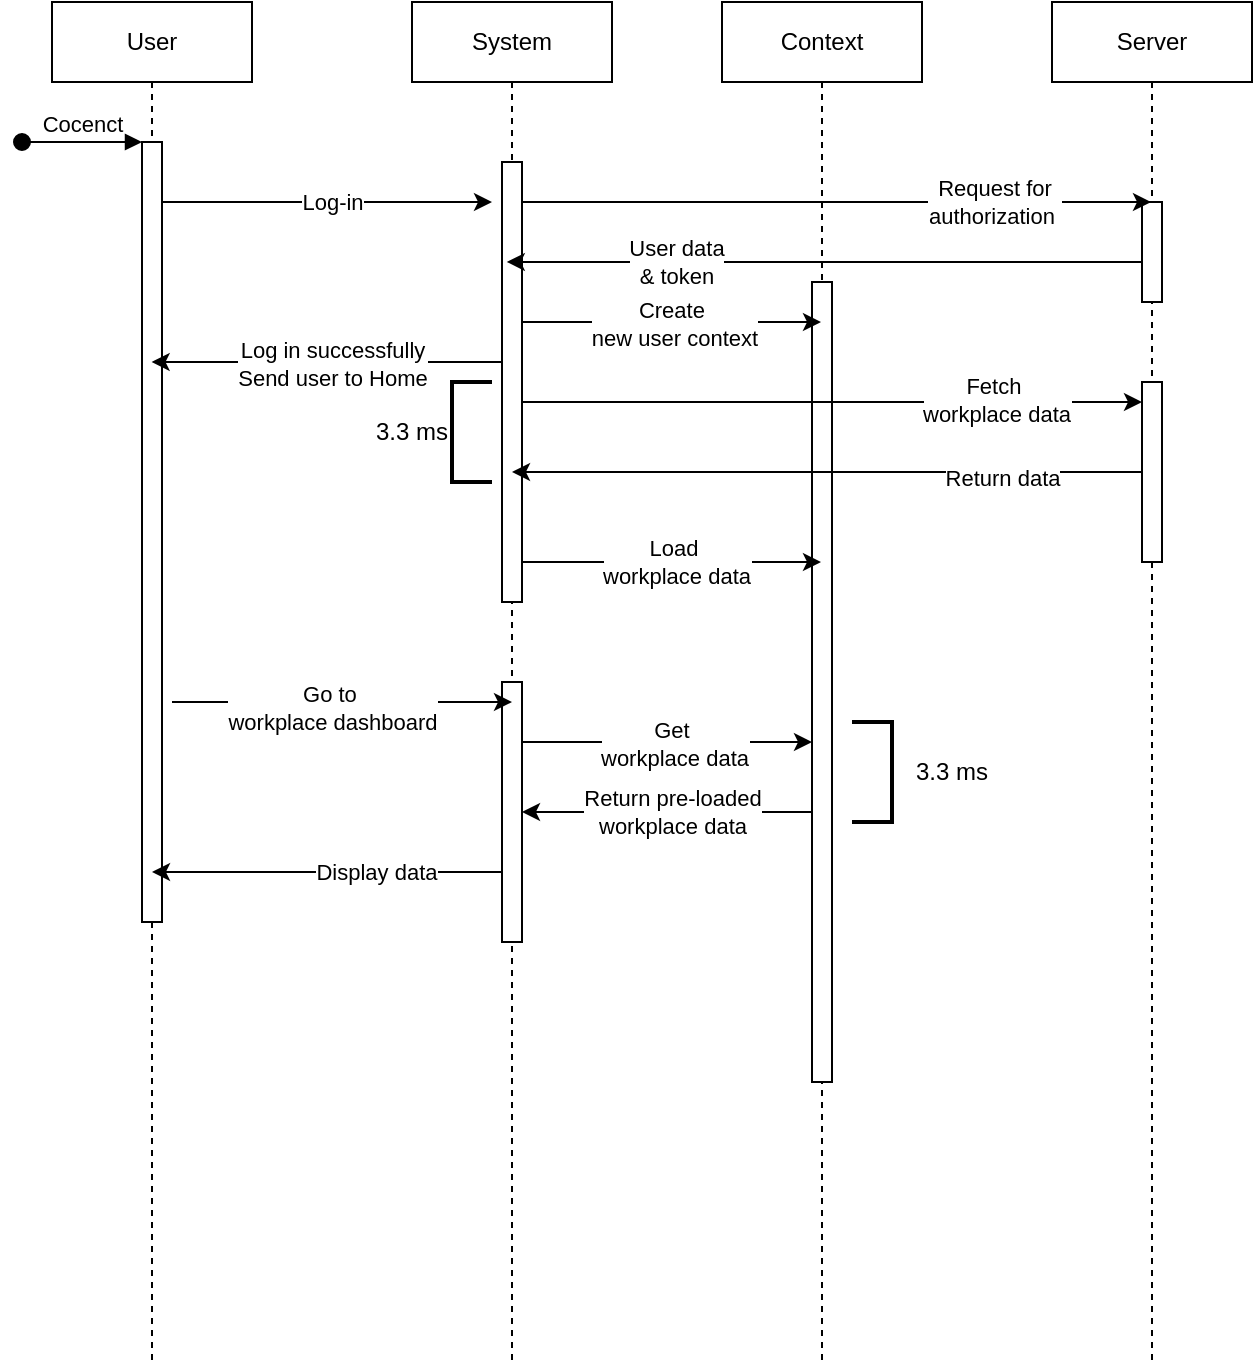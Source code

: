 <mxfile version="24.8.6">
  <diagram name="Page-1" id="2YBvvXClWsGukQMizWep">
    <mxGraphModel dx="1072" dy="602" grid="1" gridSize="10" guides="1" tooltips="1" connect="1" arrows="1" fold="1" page="1" pageScale="1" pageWidth="850" pageHeight="1100" math="0" shadow="0">
      <root>
        <mxCell id="0" />
        <mxCell id="1" parent="0" />
        <mxCell id="aM9ryv3xv72pqoxQDRHE-1" value="User" style="shape=umlLifeline;perimeter=lifelinePerimeter;whiteSpace=wrap;html=1;container=0;dropTarget=0;collapsible=0;recursiveResize=0;outlineConnect=0;portConstraint=eastwest;newEdgeStyle={&quot;edgeStyle&quot;:&quot;elbowEdgeStyle&quot;,&quot;elbow&quot;:&quot;vertical&quot;,&quot;curved&quot;:0,&quot;rounded&quot;:0};" parent="1" vertex="1">
          <mxGeometry x="40" y="40" width="100" height="680" as="geometry" />
        </mxCell>
        <mxCell id="aM9ryv3xv72pqoxQDRHE-2" value="" style="html=1;points=[];perimeter=orthogonalPerimeter;outlineConnect=0;targetShapes=umlLifeline;portConstraint=eastwest;newEdgeStyle={&quot;edgeStyle&quot;:&quot;elbowEdgeStyle&quot;,&quot;elbow&quot;:&quot;vertical&quot;,&quot;curved&quot;:0,&quot;rounded&quot;:0};" parent="aM9ryv3xv72pqoxQDRHE-1" vertex="1">
          <mxGeometry x="45" y="70" width="10" height="390" as="geometry" />
        </mxCell>
        <mxCell id="aM9ryv3xv72pqoxQDRHE-3" value="Cocenct" style="html=1;verticalAlign=bottom;startArrow=oval;endArrow=block;startSize=8;edgeStyle=elbowEdgeStyle;elbow=vertical;curved=0;rounded=0;" parent="aM9ryv3xv72pqoxQDRHE-1" target="aM9ryv3xv72pqoxQDRHE-2" edge="1">
          <mxGeometry relative="1" as="geometry">
            <mxPoint x="-15" y="70" as="sourcePoint" />
          </mxGeometry>
        </mxCell>
        <mxCell id="aM9ryv3xv72pqoxQDRHE-5" value="System" style="shape=umlLifeline;perimeter=lifelinePerimeter;whiteSpace=wrap;html=1;container=0;dropTarget=0;collapsible=0;recursiveResize=0;outlineConnect=0;portConstraint=eastwest;newEdgeStyle={&quot;edgeStyle&quot;:&quot;elbowEdgeStyle&quot;,&quot;elbow&quot;:&quot;vertical&quot;,&quot;curved&quot;:0,&quot;rounded&quot;:0};" parent="1" vertex="1">
          <mxGeometry x="220" y="40" width="100" height="680" as="geometry" />
        </mxCell>
        <mxCell id="aM9ryv3xv72pqoxQDRHE-6" value="" style="html=1;points=[];perimeter=orthogonalPerimeter;outlineConnect=0;targetShapes=umlLifeline;portConstraint=eastwest;newEdgeStyle={&quot;edgeStyle&quot;:&quot;elbowEdgeStyle&quot;,&quot;elbow&quot;:&quot;vertical&quot;,&quot;curved&quot;:0,&quot;rounded&quot;:0};" parent="aM9ryv3xv72pqoxQDRHE-5" vertex="1">
          <mxGeometry x="45" y="80" width="10" height="220" as="geometry" />
        </mxCell>
        <mxCell id="6auAk1BXHR18GFkYBAf2-18" value="" style="html=1;points=[];perimeter=orthogonalPerimeter;outlineConnect=0;targetShapes=umlLifeline;portConstraint=eastwest;newEdgeStyle={&quot;edgeStyle&quot;:&quot;elbowEdgeStyle&quot;,&quot;elbow&quot;:&quot;vertical&quot;,&quot;curved&quot;:0,&quot;rounded&quot;:0};" vertex="1" parent="aM9ryv3xv72pqoxQDRHE-5">
          <mxGeometry x="45" y="340" width="10" height="130" as="geometry" />
        </mxCell>
        <mxCell id="6auAk1BXHR18GFkYBAf2-1" value="Context" style="shape=umlLifeline;perimeter=lifelinePerimeter;whiteSpace=wrap;html=1;container=0;dropTarget=0;collapsible=0;recursiveResize=0;outlineConnect=0;portConstraint=eastwest;newEdgeStyle={&quot;edgeStyle&quot;:&quot;elbowEdgeStyle&quot;,&quot;elbow&quot;:&quot;vertical&quot;,&quot;curved&quot;:0,&quot;rounded&quot;:0};" vertex="1" parent="1">
          <mxGeometry x="375" y="40" width="100" height="680" as="geometry" />
        </mxCell>
        <mxCell id="6auAk1BXHR18GFkYBAf2-2" value="" style="html=1;points=[];perimeter=orthogonalPerimeter;outlineConnect=0;targetShapes=umlLifeline;portConstraint=eastwest;newEdgeStyle={&quot;edgeStyle&quot;:&quot;elbowEdgeStyle&quot;,&quot;elbow&quot;:&quot;vertical&quot;,&quot;curved&quot;:0,&quot;rounded&quot;:0};" vertex="1" parent="6auAk1BXHR18GFkYBAf2-1">
          <mxGeometry x="45" y="140" width="10" height="400" as="geometry" />
        </mxCell>
        <mxCell id="6auAk1BXHR18GFkYBAf2-3" style="edgeStyle=elbowEdgeStyle;rounded=0;orthogonalLoop=1;jettySize=auto;html=1;elbow=vertical;curved=0;" edge="1" parent="1">
          <mxGeometry relative="1" as="geometry">
            <mxPoint x="95" y="139.997" as="sourcePoint" />
            <mxPoint x="260" y="140" as="targetPoint" />
          </mxGeometry>
        </mxCell>
        <mxCell id="6auAk1BXHR18GFkYBAf2-4" value="Log-in" style="edgeLabel;html=1;align=center;verticalAlign=middle;resizable=0;points=[];" vertex="1" connectable="0" parent="6auAk1BXHR18GFkYBAf2-3">
          <mxGeometry x="-0.189" y="1" relative="1" as="geometry">
            <mxPoint x="18" y="1" as="offset" />
          </mxGeometry>
        </mxCell>
        <mxCell id="6auAk1BXHR18GFkYBAf2-5" value="Server" style="shape=umlLifeline;perimeter=lifelinePerimeter;whiteSpace=wrap;html=1;container=0;dropTarget=0;collapsible=0;recursiveResize=0;outlineConnect=0;portConstraint=eastwest;newEdgeStyle={&quot;edgeStyle&quot;:&quot;elbowEdgeStyle&quot;,&quot;elbow&quot;:&quot;vertical&quot;,&quot;curved&quot;:0,&quot;rounded&quot;:0};" vertex="1" parent="1">
          <mxGeometry x="540" y="40" width="100" height="680" as="geometry" />
        </mxCell>
        <mxCell id="6auAk1BXHR18GFkYBAf2-6" value="" style="html=1;points=[];perimeter=orthogonalPerimeter;outlineConnect=0;targetShapes=umlLifeline;portConstraint=eastwest;newEdgeStyle={&quot;edgeStyle&quot;:&quot;elbowEdgeStyle&quot;,&quot;elbow&quot;:&quot;vertical&quot;,&quot;curved&quot;:0,&quot;rounded&quot;:0};" vertex="1" parent="6auAk1BXHR18GFkYBAf2-5">
          <mxGeometry x="45" y="100" width="10" height="50" as="geometry" />
        </mxCell>
        <mxCell id="6auAk1BXHR18GFkYBAf2-22" value="" style="html=1;points=[];perimeter=orthogonalPerimeter;outlineConnect=0;targetShapes=umlLifeline;portConstraint=eastwest;newEdgeStyle={&quot;edgeStyle&quot;:&quot;elbowEdgeStyle&quot;,&quot;elbow&quot;:&quot;vertical&quot;,&quot;curved&quot;:0,&quot;rounded&quot;:0};" vertex="1" parent="6auAk1BXHR18GFkYBAf2-5">
          <mxGeometry x="45" y="190" width="10" height="90" as="geometry" />
        </mxCell>
        <mxCell id="6auAk1BXHR18GFkYBAf2-7" style="edgeStyle=elbowEdgeStyle;rounded=0;orthogonalLoop=1;jettySize=auto;html=1;elbow=vertical;curved=0;" edge="1" parent="1">
          <mxGeometry relative="1" as="geometry">
            <mxPoint x="275" y="139.997" as="sourcePoint" />
            <mxPoint x="589.5" y="139.997" as="targetPoint" />
          </mxGeometry>
        </mxCell>
        <mxCell id="6auAk1BXHR18GFkYBAf2-8" value="Request for&lt;div&gt;authorization&amp;nbsp;&lt;/div&gt;" style="edgeLabel;html=1;align=center;verticalAlign=middle;resizable=0;points=[];" vertex="1" connectable="0" parent="6auAk1BXHR18GFkYBAf2-7">
          <mxGeometry x="0.561" relative="1" as="geometry">
            <mxPoint x="-10" as="offset" />
          </mxGeometry>
        </mxCell>
        <mxCell id="6auAk1BXHR18GFkYBAf2-9" style="edgeStyle=elbowEdgeStyle;rounded=0;orthogonalLoop=1;jettySize=auto;html=1;elbow=vertical;curved=0;" edge="1" parent="1" source="6auAk1BXHR18GFkYBAf2-6">
          <mxGeometry relative="1" as="geometry">
            <mxPoint x="582.59" y="169.997" as="sourcePoint" />
            <mxPoint x="267.4" y="169.997" as="targetPoint" />
          </mxGeometry>
        </mxCell>
        <mxCell id="6auAk1BXHR18GFkYBAf2-10" value="User data&lt;div&gt;&amp;amp; token&lt;/div&gt;" style="edgeLabel;html=1;align=center;verticalAlign=middle;resizable=0;points=[];" vertex="1" connectable="0" parent="6auAk1BXHR18GFkYBAf2-9">
          <mxGeometry x="0.581" relative="1" as="geometry">
            <mxPoint x="18" as="offset" />
          </mxGeometry>
        </mxCell>
        <mxCell id="6auAk1BXHR18GFkYBAf2-11" style="edgeStyle=elbowEdgeStyle;rounded=0;orthogonalLoop=1;jettySize=auto;html=1;elbow=vertical;curved=0;" edge="1" parent="1">
          <mxGeometry relative="1" as="geometry">
            <mxPoint x="275" y="199.997" as="sourcePoint" />
            <mxPoint x="424.5" y="199.997" as="targetPoint" />
          </mxGeometry>
        </mxCell>
        <mxCell id="6auAk1BXHR18GFkYBAf2-12" value="Create&amp;nbsp;&lt;div&gt;new user context&lt;/div&gt;" style="edgeLabel;html=1;align=center;verticalAlign=middle;resizable=0;points=[];" vertex="1" connectable="0" parent="6auAk1BXHR18GFkYBAf2-11">
          <mxGeometry x="-0.152" y="-1" relative="1" as="geometry">
            <mxPoint x="12" as="offset" />
          </mxGeometry>
        </mxCell>
        <mxCell id="6auAk1BXHR18GFkYBAf2-13" style="edgeStyle=elbowEdgeStyle;rounded=0;orthogonalLoop=1;jettySize=auto;html=1;elbow=horizontal;curved=0;" edge="1" parent="1">
          <mxGeometry relative="1" as="geometry">
            <mxPoint x="265" y="219.997" as="sourcePoint" />
            <mxPoint x="89.81" y="219.997" as="targetPoint" />
          </mxGeometry>
        </mxCell>
        <mxCell id="6auAk1BXHR18GFkYBAf2-17" value="Log in successfully&lt;div&gt;Send user to Home&lt;/div&gt;" style="edgeLabel;html=1;align=center;verticalAlign=middle;resizable=0;points=[];" vertex="1" connectable="0" parent="6auAk1BXHR18GFkYBAf2-13">
          <mxGeometry x="0.107" y="1" relative="1" as="geometry">
            <mxPoint x="12" as="offset" />
          </mxGeometry>
        </mxCell>
        <mxCell id="6auAk1BXHR18GFkYBAf2-19" style="edgeStyle=elbowEdgeStyle;rounded=0;orthogonalLoop=1;jettySize=auto;html=1;elbow=vertical;curved=0;" edge="1" parent="1">
          <mxGeometry relative="1" as="geometry">
            <mxPoint x="100" y="389.997" as="sourcePoint" />
            <mxPoint x="270" y="389.997" as="targetPoint" />
          </mxGeometry>
        </mxCell>
        <mxCell id="6auAk1BXHR18GFkYBAf2-20" value="Go to&amp;nbsp;&lt;div&gt;workplace dashboard&lt;/div&gt;" style="edgeLabel;html=1;align=center;verticalAlign=middle;resizable=0;points=[];" vertex="1" connectable="0" parent="6auAk1BXHR18GFkYBAf2-19">
          <mxGeometry x="0.593" y="-3" relative="1" as="geometry">
            <mxPoint x="-56" as="offset" />
          </mxGeometry>
        </mxCell>
        <mxCell id="6auAk1BXHR18GFkYBAf2-23" style="edgeStyle=elbowEdgeStyle;rounded=0;orthogonalLoop=1;jettySize=auto;html=1;elbow=horizontal;curved=0;" edge="1" parent="1" source="aM9ryv3xv72pqoxQDRHE-6" target="6auAk1BXHR18GFkYBAf2-22">
          <mxGeometry relative="1" as="geometry">
            <Array as="points">
              <mxPoint x="480" y="240" />
            </Array>
          </mxGeometry>
        </mxCell>
        <mxCell id="6auAk1BXHR18GFkYBAf2-24" value="Fetch&amp;nbsp;&lt;div&gt;workplace data&lt;/div&gt;" style="edgeLabel;html=1;align=center;verticalAlign=middle;resizable=0;points=[];" vertex="1" connectable="0" parent="6auAk1BXHR18GFkYBAf2-23">
          <mxGeometry x="0.53" y="1" relative="1" as="geometry">
            <mxPoint as="offset" />
          </mxGeometry>
        </mxCell>
        <mxCell id="6auAk1BXHR18GFkYBAf2-25" style="edgeStyle=elbowEdgeStyle;rounded=0;orthogonalLoop=1;jettySize=auto;html=1;elbow=vertical;curved=0;" edge="1" parent="1" source="6auAk1BXHR18GFkYBAf2-22" target="aM9ryv3xv72pqoxQDRHE-5">
          <mxGeometry relative="1" as="geometry" />
        </mxCell>
        <mxCell id="6auAk1BXHR18GFkYBAf2-26" value="Return data" style="edgeLabel;html=1;align=center;verticalAlign=middle;resizable=0;points=[];" vertex="1" connectable="0" parent="6auAk1BXHR18GFkYBAf2-25">
          <mxGeometry x="-0.555" y="3" relative="1" as="geometry">
            <mxPoint as="offset" />
          </mxGeometry>
        </mxCell>
        <mxCell id="6auAk1BXHR18GFkYBAf2-27" style="edgeStyle=elbowEdgeStyle;rounded=0;orthogonalLoop=1;jettySize=auto;html=1;elbow=vertical;curved=0;" edge="1" parent="1">
          <mxGeometry relative="1" as="geometry">
            <mxPoint x="275" y="320.004" as="sourcePoint" />
            <mxPoint x="424.5" y="320.004" as="targetPoint" />
          </mxGeometry>
        </mxCell>
        <mxCell id="6auAk1BXHR18GFkYBAf2-28" value="Load&amp;nbsp;&lt;div&gt;workplace data&lt;/div&gt;" style="edgeLabel;html=1;align=center;verticalAlign=middle;resizable=0;points=[];" vertex="1" connectable="0" parent="6auAk1BXHR18GFkYBAf2-27">
          <mxGeometry x="0.428" y="1" relative="1" as="geometry">
            <mxPoint x="-30" y="1" as="offset" />
          </mxGeometry>
        </mxCell>
        <mxCell id="6auAk1BXHR18GFkYBAf2-29" style="edgeStyle=elbowEdgeStyle;rounded=0;orthogonalLoop=1;jettySize=auto;html=1;elbow=vertical;curved=0;" edge="1" parent="1">
          <mxGeometry relative="1" as="geometry">
            <mxPoint x="275" y="409.997" as="sourcePoint" />
            <mxPoint x="420" y="409.997" as="targetPoint" />
          </mxGeometry>
        </mxCell>
        <mxCell id="6auAk1BXHR18GFkYBAf2-30" value="Get&amp;nbsp;&lt;div&gt;workplace data&lt;/div&gt;" style="edgeLabel;html=1;align=center;verticalAlign=middle;resizable=0;points=[];" vertex="1" connectable="0" parent="6auAk1BXHR18GFkYBAf2-29">
          <mxGeometry x="0.386" y="-1" relative="1" as="geometry">
            <mxPoint x="-25" as="offset" />
          </mxGeometry>
        </mxCell>
        <mxCell id="6auAk1BXHR18GFkYBAf2-31" style="edgeStyle=elbowEdgeStyle;rounded=0;orthogonalLoop=1;jettySize=auto;html=1;elbow=vertical;curved=0;" edge="1" parent="1" source="6auAk1BXHR18GFkYBAf2-2" target="6auAk1BXHR18GFkYBAf2-18">
          <mxGeometry relative="1" as="geometry" />
        </mxCell>
        <mxCell id="6auAk1BXHR18GFkYBAf2-32" value="Return pre-loaded&lt;div&gt;workplace data&lt;/div&gt;" style="edgeLabel;html=1;align=center;verticalAlign=middle;resizable=0;points=[];" vertex="1" connectable="0" parent="6auAk1BXHR18GFkYBAf2-31">
          <mxGeometry x="0.431" y="1" relative="1" as="geometry">
            <mxPoint x="33" y="-1" as="offset" />
          </mxGeometry>
        </mxCell>
        <mxCell id="6auAk1BXHR18GFkYBAf2-33" style="edgeStyle=elbowEdgeStyle;rounded=0;orthogonalLoop=1;jettySize=auto;html=1;elbow=vertical;curved=0;" edge="1" parent="1" target="aM9ryv3xv72pqoxQDRHE-1">
          <mxGeometry relative="1" as="geometry">
            <mxPoint x="265" y="450" as="sourcePoint" />
            <mxPoint x="89.81" y="450" as="targetPoint" />
            <Array as="points">
              <mxPoint x="140" y="475" />
            </Array>
          </mxGeometry>
        </mxCell>
        <mxCell id="6auAk1BXHR18GFkYBAf2-34" value="Display data" style="edgeLabel;html=1;align=center;verticalAlign=middle;resizable=0;points=[];" vertex="1" connectable="0" parent="6auAk1BXHR18GFkYBAf2-33">
          <mxGeometry x="0.147" y="2" relative="1" as="geometry">
            <mxPoint x="26" y="-2" as="offset" />
          </mxGeometry>
        </mxCell>
        <mxCell id="6auAk1BXHR18GFkYBAf2-35" value="" style="strokeWidth=2;html=1;shape=mxgraph.flowchart.annotation_1;align=left;pointerEvents=1;rotation=-180;" vertex="1" parent="1">
          <mxGeometry x="440" y="400" width="20" height="50" as="geometry" />
        </mxCell>
        <mxCell id="6auAk1BXHR18GFkYBAf2-36" value="3.3 ms" style="text;html=1;align=center;verticalAlign=middle;whiteSpace=wrap;rounded=0;" vertex="1" parent="1">
          <mxGeometry x="460" y="410" width="60" height="30" as="geometry" />
        </mxCell>
        <mxCell id="6auAk1BXHR18GFkYBAf2-37" value="" style="strokeWidth=2;html=1;shape=mxgraph.flowchart.annotation_1;align=left;pointerEvents=1;rotation=0;" vertex="1" parent="1">
          <mxGeometry x="240" y="230" width="20" height="50" as="geometry" />
        </mxCell>
        <mxCell id="6auAk1BXHR18GFkYBAf2-38" value="3.3 ms" style="text;html=1;align=center;verticalAlign=middle;whiteSpace=wrap;rounded=0;" vertex="1" parent="1">
          <mxGeometry x="190" y="240" width="60" height="30" as="geometry" />
        </mxCell>
      </root>
    </mxGraphModel>
  </diagram>
</mxfile>
